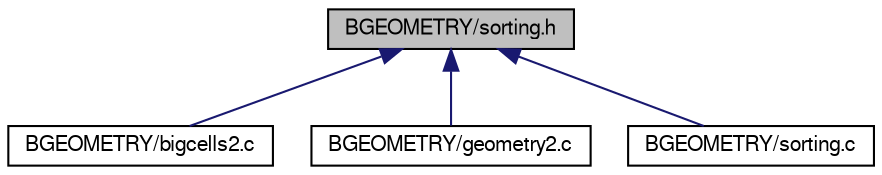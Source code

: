 digraph "BGEOMETRY/sorting.h"
{
  bgcolor="transparent";
  edge [fontname="FreeSans",fontsize="10",labelfontname="FreeSans",labelfontsize="10"];
  node [fontname="FreeSans",fontsize="10",shape=record];
  Node1 [label="BGEOMETRY/sorting.h",height=0.2,width=0.4,color="black", fillcolor="grey75", style="filled" fontcolor="black"];
  Node1 -> Node2 [dir="back",color="midnightblue",fontsize="10",style="solid"];
  Node2 [label="BGEOMETRY/bigcells2.c",height=0.2,width=0.4,color="black",URL="$bigcells2_8c.html"];
  Node1 -> Node3 [dir="back",color="midnightblue",fontsize="10",style="solid"];
  Node3 [label="BGEOMETRY/geometry2.c",height=0.2,width=0.4,color="black",URL="$geometry2_8c.html"];
  Node1 -> Node4 [dir="back",color="midnightblue",fontsize="10",style="solid"];
  Node4 [label="BGEOMETRY/sorting.c",height=0.2,width=0.4,color="black",URL="$sorting_8c.html"];
}
